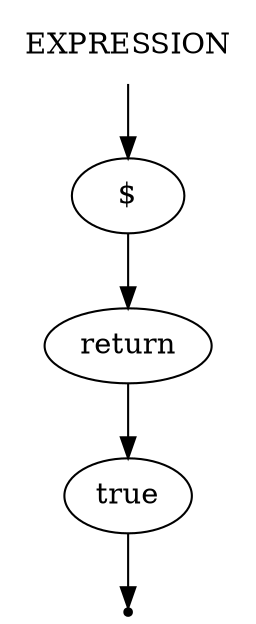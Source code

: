 digraph EXPRESSION {
    start [label=EXPRESSION shape=plaintext]
    A [label="$" shape=oval]
    B [label="return" shape=oval]
    C [label="true" shape=oval]
    end [label="" shape=point]
    start -> A
    A -> B
    B -> C
    C -> end
}